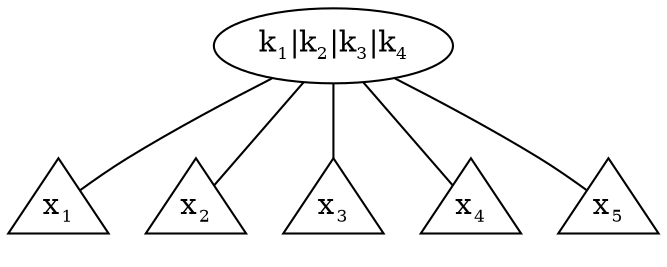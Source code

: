 graph G {
	1   	[label =<k<FONT POINT-SIZE="10"><SUB>1</SUB></FONT>
		|k<FONT POINT-SIZE="10"><SUB>2</SUB></FONT>
		|k<FONT POINT-SIZE="10"><SUB>3</SUB></FONT>
		|k<FONT POINT-SIZE="10"><SUB>4</SUB></FONT>>];
	1 -- 2;
	1 -- 3;
	1 -- 4;
	1 -- 5;
	1 -- 6;
	
	2	[label=<x<FONT POINT-SIZE="10"><SUB>1</SUB></FONT>>, shape="triangle", width=0, height=0, margin=0.0075];
	3	[label=<x<FONT POINT-SIZE="10"><SUB>2</SUB></FONT>>, shape="triangle", width=0, height=0, margin=0.0075];
	4	[label=<x<FONT POINT-SIZE="10"><SUB>3</SUB></FONT>>, shape="triangle", width=0, height=0, margin=0.0075];
	5	[label=<x<FONT POINT-SIZE="10"><SUB>4</SUB></FONT>>, shape="triangle", width=0, height=0, margin=0.0075];
	6	[label=<x<FONT POINT-SIZE="10"><SUB>5</SUB></FONT>>, shape="triangle", width=0, height=0, margin=0.0075];
}